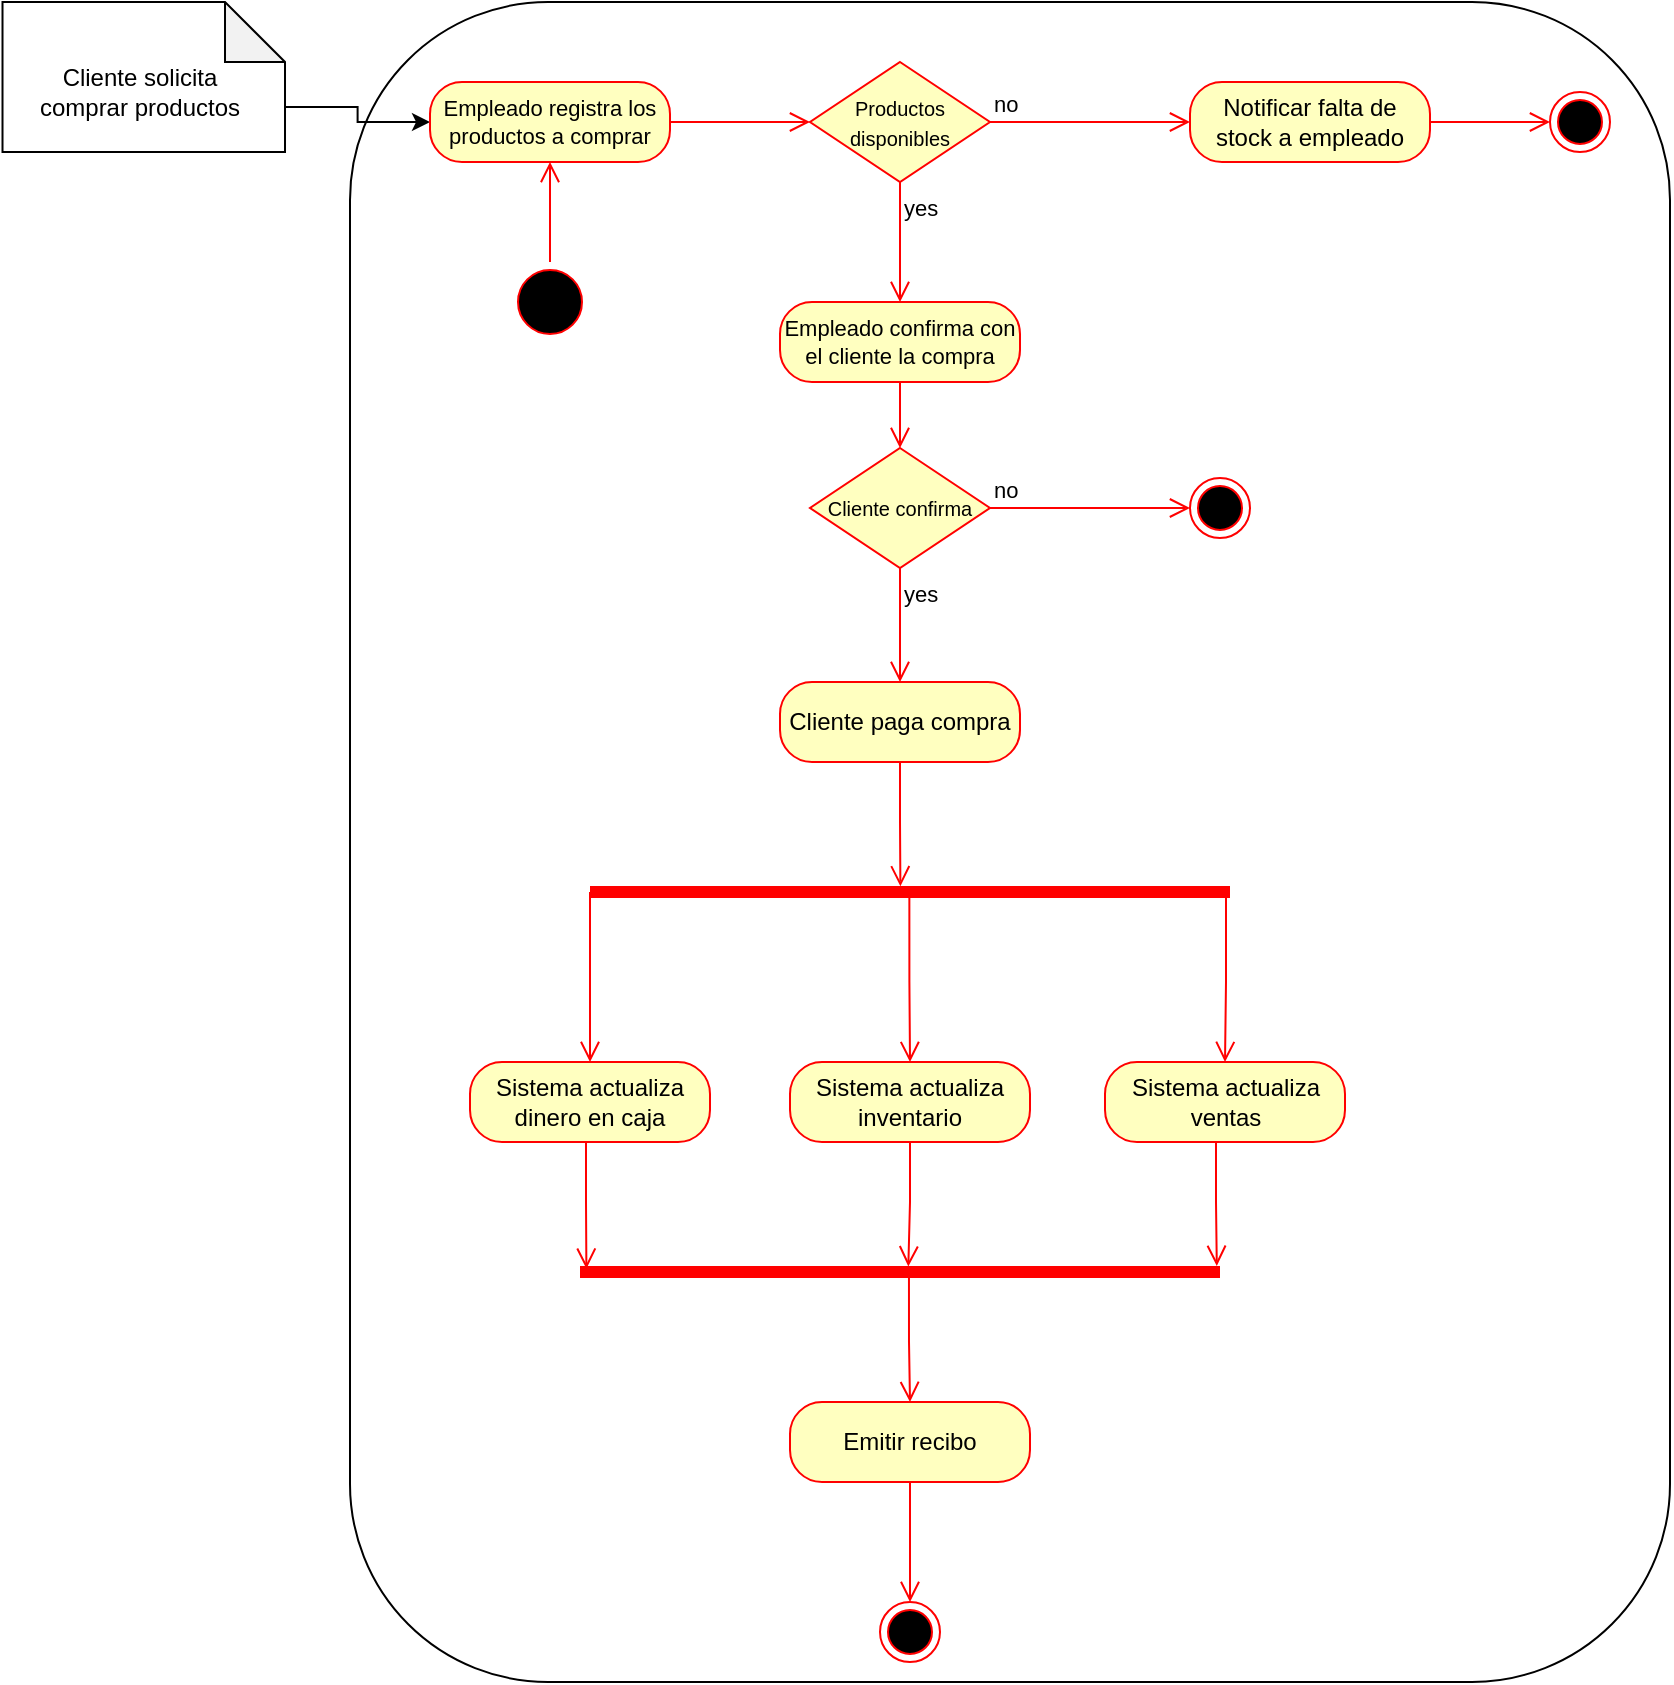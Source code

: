 <mxfile version="24.7.14">
  <diagram name="Page-1" id="e7e014a7-5840-1c2e-5031-d8a46d1fe8dd">
    <mxGraphModel dx="1990" dy="1079" grid="1" gridSize="10" guides="1" tooltips="1" connect="1" arrows="1" fold="1" page="1" pageScale="1" pageWidth="1169" pageHeight="826" background="none" math="0" shadow="0">
      <root>
        <mxCell id="0" />
        <mxCell id="1" parent="0" />
        <mxCell id="e4tIsMRB3juKGLobp1ze-86" value="" style="rounded=1;whiteSpace=wrap;html=1;fillColor=none;" vertex="1" parent="1">
          <mxGeometry x="280" y="130" width="660" height="840" as="geometry" />
        </mxCell>
        <mxCell id="e4tIsMRB3juKGLobp1ze-41" value="&lt;div style=&quot;&quot;&gt;&lt;br&gt;&lt;/div&gt;" style="shape=note;whiteSpace=wrap;html=1;backgroundOutline=1;darkOpacity=0.05;rotation=-90;flipH=0;flipV=1;textDirection=vertical-rl;align=center;" vertex="1" parent="1">
          <mxGeometry x="139.38" y="96.88" width="75" height="141.25" as="geometry" />
        </mxCell>
        <mxCell id="e4tIsMRB3juKGLobp1ze-42" value="" style="ellipse;html=1;shape=startState;fillColor=#000000;strokeColor=#ff0000;" vertex="1" parent="1">
          <mxGeometry x="360" y="260" width="40" height="40" as="geometry" />
        </mxCell>
        <mxCell id="e4tIsMRB3juKGLobp1ze-43" value="" style="edgeStyle=orthogonalEdgeStyle;html=1;verticalAlign=bottom;endArrow=open;endSize=8;strokeColor=#ff0000;rounded=0;entryX=0.5;entryY=1;entryDx=0;entryDy=0;" edge="1" source="e4tIsMRB3juKGLobp1ze-42" parent="1" target="e4tIsMRB3juKGLobp1ze-45">
          <mxGeometry relative="1" as="geometry">
            <mxPoint x="415" y="280" as="targetPoint" />
          </mxGeometry>
        </mxCell>
        <mxCell id="e4tIsMRB3juKGLobp1ze-87" style="edgeStyle=orthogonalEdgeStyle;rounded=0;orthogonalLoop=1;jettySize=auto;html=1;entryX=0;entryY=0.5;entryDx=0;entryDy=0;exitX=0;exitY=0;exitDx=22.5;exitDy=0;exitPerimeter=0;" edge="1" parent="1" source="e4tIsMRB3juKGLobp1ze-41" target="e4tIsMRB3juKGLobp1ze-45">
          <mxGeometry relative="1" as="geometry">
            <mxPoint x="290" y="100" as="targetPoint" />
          </mxGeometry>
        </mxCell>
        <mxCell id="e4tIsMRB3juKGLobp1ze-44" value="Cliente solicita comprar productos" style="text;html=1;align=center;verticalAlign=middle;whiteSpace=wrap;rounded=0;" vertex="1" parent="1">
          <mxGeometry x="120" y="160" width="110" height="30" as="geometry" />
        </mxCell>
        <mxCell id="e4tIsMRB3juKGLobp1ze-50" style="edgeStyle=orthogonalEdgeStyle;rounded=0;orthogonalLoop=1;jettySize=auto;html=1;exitX=1;exitY=0.5;exitDx=0;exitDy=0;entryX=0;entryY=0.5;entryDx=0;entryDy=0;strokeColor=#ff0000;align=left;verticalAlign=bottom;fontFamily=Helvetica;fontSize=11;fontColor=default;labelBackgroundColor=default;endArrow=open;endSize=8;" edge="1" parent="1" source="e4tIsMRB3juKGLobp1ze-45" target="e4tIsMRB3juKGLobp1ze-47">
          <mxGeometry relative="1" as="geometry" />
        </mxCell>
        <mxCell id="e4tIsMRB3juKGLobp1ze-45" value="Empleado registra los productos a comprar" style="rounded=1;whiteSpace=wrap;html=1;arcSize=40;fontColor=#000000;fillColor=#ffffc0;strokeColor=#ff0000;fontSize=11;" vertex="1" parent="1">
          <mxGeometry x="320" y="170" width="120" height="40" as="geometry" />
        </mxCell>
        <mxCell id="e4tIsMRB3juKGLobp1ze-47" value="&lt;font style=&quot;font-size: 10px;&quot;&gt;Productos disponibles&lt;/font&gt;" style="rhombus;whiteSpace=wrap;html=1;fontColor=#000000;fillColor=#ffffc0;strokeColor=#ff0000;" vertex="1" parent="1">
          <mxGeometry x="510" y="160" width="90" height="60" as="geometry" />
        </mxCell>
        <mxCell id="e4tIsMRB3juKGLobp1ze-48" value="no" style="edgeStyle=orthogonalEdgeStyle;html=1;align=left;verticalAlign=bottom;endArrow=open;endSize=8;strokeColor=#ff0000;rounded=0;entryX=0;entryY=0.5;entryDx=0;entryDy=0;" edge="1" source="e4tIsMRB3juKGLobp1ze-47" parent="1" target="e4tIsMRB3juKGLobp1ze-51">
          <mxGeometry x="-1" relative="1" as="geometry">
            <mxPoint x="690" y="200" as="targetPoint" />
          </mxGeometry>
        </mxCell>
        <mxCell id="e4tIsMRB3juKGLobp1ze-49" value="yes" style="edgeStyle=orthogonalEdgeStyle;html=1;align=left;verticalAlign=top;endArrow=open;endSize=8;strokeColor=#ff0000;rounded=0;entryX=0.5;entryY=0;entryDx=0;entryDy=0;" edge="1" source="e4tIsMRB3juKGLobp1ze-47" parent="1" target="e4tIsMRB3juKGLobp1ze-55">
          <mxGeometry x="-1" relative="1" as="geometry">
            <mxPoint x="550" y="280" as="targetPoint" />
          </mxGeometry>
        </mxCell>
        <mxCell id="e4tIsMRB3juKGLobp1ze-54" style="edgeStyle=orthogonalEdgeStyle;rounded=0;orthogonalLoop=1;jettySize=auto;html=1;exitX=1;exitY=0.5;exitDx=0;exitDy=0;strokeColor=#ff0000;align=left;verticalAlign=bottom;fontFamily=Helvetica;fontSize=11;fontColor=default;labelBackgroundColor=default;endArrow=open;endSize=8;" edge="1" parent="1" source="e4tIsMRB3juKGLobp1ze-51" target="e4tIsMRB3juKGLobp1ze-53">
          <mxGeometry relative="1" as="geometry" />
        </mxCell>
        <mxCell id="e4tIsMRB3juKGLobp1ze-51" value="Notificar falta de stock a empleado" style="rounded=1;whiteSpace=wrap;html=1;arcSize=40;fontColor=#000000;fillColor=#ffffc0;strokeColor=#ff0000;" vertex="1" parent="1">
          <mxGeometry x="700" y="170" width="120" height="40" as="geometry" />
        </mxCell>
        <mxCell id="e4tIsMRB3juKGLobp1ze-53" value="" style="ellipse;html=1;shape=endState;fillColor=#000000;strokeColor=#ff0000;" vertex="1" parent="1">
          <mxGeometry x="880" y="175" width="30" height="30" as="geometry" />
        </mxCell>
        <mxCell id="e4tIsMRB3juKGLobp1ze-61" style="edgeStyle=orthogonalEdgeStyle;rounded=0;orthogonalLoop=1;jettySize=auto;html=1;exitX=0.5;exitY=1;exitDx=0;exitDy=0;entryX=0.5;entryY=0;entryDx=0;entryDy=0;strokeColor=#ff0000;align=left;verticalAlign=bottom;fontFamily=Helvetica;fontSize=11;fontColor=default;labelBackgroundColor=default;endArrow=open;endSize=8;" edge="1" parent="1" source="e4tIsMRB3juKGLobp1ze-55" target="e4tIsMRB3juKGLobp1ze-58">
          <mxGeometry relative="1" as="geometry" />
        </mxCell>
        <mxCell id="e4tIsMRB3juKGLobp1ze-55" value="Empleado confirma con el cliente la compra" style="rounded=1;whiteSpace=wrap;html=1;arcSize=40;fontColor=#000000;fillColor=#ffffc0;strokeColor=#ff0000;fontSize=11;" vertex="1" parent="1">
          <mxGeometry x="495" y="280" width="120" height="40" as="geometry" />
        </mxCell>
        <mxCell id="e4tIsMRB3juKGLobp1ze-58" value="&lt;font style=&quot;font-size: 10px;&quot;&gt;Cliente confirma&lt;/font&gt;" style="rhombus;whiteSpace=wrap;html=1;fontColor=#000000;fillColor=#ffffc0;strokeColor=#ff0000;" vertex="1" parent="1">
          <mxGeometry x="510" y="353" width="90" height="60" as="geometry" />
        </mxCell>
        <mxCell id="e4tIsMRB3juKGLobp1ze-59" value="no" style="edgeStyle=orthogonalEdgeStyle;html=1;align=left;verticalAlign=bottom;endArrow=open;endSize=8;strokeColor=#ff0000;rounded=0;entryX=0;entryY=0.5;entryDx=0;entryDy=0;" edge="1" parent="1" source="e4tIsMRB3juKGLobp1ze-58" target="e4tIsMRB3juKGLobp1ze-62">
          <mxGeometry x="-1" relative="1" as="geometry">
            <mxPoint x="700" y="383" as="targetPoint" />
          </mxGeometry>
        </mxCell>
        <mxCell id="e4tIsMRB3juKGLobp1ze-60" value="yes" style="edgeStyle=orthogonalEdgeStyle;html=1;align=left;verticalAlign=top;endArrow=open;endSize=8;strokeColor=#ff0000;rounded=0;entryX=0.5;entryY=0;entryDx=0;entryDy=0;" edge="1" parent="1" source="e4tIsMRB3juKGLobp1ze-58" target="e4tIsMRB3juKGLobp1ze-63">
          <mxGeometry x="-1" relative="1" as="geometry">
            <mxPoint x="555" y="473" as="targetPoint" />
          </mxGeometry>
        </mxCell>
        <mxCell id="e4tIsMRB3juKGLobp1ze-62" value="" style="ellipse;html=1;shape=endState;fillColor=#000000;strokeColor=#ff0000;" vertex="1" parent="1">
          <mxGeometry x="700" y="368" width="30" height="30" as="geometry" />
        </mxCell>
        <mxCell id="e4tIsMRB3juKGLobp1ze-63" value="Cliente paga compra" style="rounded=1;whiteSpace=wrap;html=1;arcSize=40;fontColor=#000000;fillColor=#ffffc0;strokeColor=#ff0000;" vertex="1" parent="1">
          <mxGeometry x="495" y="470" width="120" height="40" as="geometry" />
        </mxCell>
        <mxCell id="e4tIsMRB3juKGLobp1ze-65" value="Sistema actualiza inventario" style="rounded=1;whiteSpace=wrap;html=1;arcSize=40;fontColor=#000000;fillColor=#ffffc0;strokeColor=#ff0000;" vertex="1" parent="1">
          <mxGeometry x="500" y="660" width="120" height="40" as="geometry" />
        </mxCell>
        <mxCell id="e4tIsMRB3juKGLobp1ze-66" value="Sistema actualiza ventas" style="rounded=1;whiteSpace=wrap;html=1;arcSize=40;fontColor=#000000;fillColor=#ffffc0;strokeColor=#ff0000;" vertex="1" parent="1">
          <mxGeometry x="657.5" y="660" width="120" height="40" as="geometry" />
        </mxCell>
        <mxCell id="e4tIsMRB3juKGLobp1ze-67" value="Sistema actualiza dinero en caja" style="rounded=1;whiteSpace=wrap;html=1;arcSize=40;fontColor=#000000;fillColor=#ffffc0;strokeColor=#ff0000;" vertex="1" parent="1">
          <mxGeometry x="340" y="660" width="120" height="40" as="geometry" />
        </mxCell>
        <mxCell id="e4tIsMRB3juKGLobp1ze-72" style="edgeStyle=orthogonalEdgeStyle;rounded=0;orthogonalLoop=1;jettySize=auto;html=1;exitX=0.5;exitY=1;exitDx=0;exitDy=0;entryX=0.5;entryY=0;entryDx=0;entryDy=0;strokeColor=#ff0000;align=left;verticalAlign=bottom;fontFamily=Helvetica;fontSize=11;fontColor=default;labelBackgroundColor=default;endArrow=open;endSize=8;" edge="1" parent="1" source="e4tIsMRB3juKGLobp1ze-68" target="e4tIsMRB3juKGLobp1ze-70">
          <mxGeometry relative="1" as="geometry" />
        </mxCell>
        <mxCell id="e4tIsMRB3juKGLobp1ze-68" value="Emitir recibo" style="rounded=1;whiteSpace=wrap;html=1;arcSize=40;fontColor=#000000;fillColor=#ffffc0;strokeColor=#ff0000;" vertex="1" parent="1">
          <mxGeometry x="500" y="830" width="120" height="40" as="geometry" />
        </mxCell>
        <mxCell id="e4tIsMRB3juKGLobp1ze-70" value="" style="ellipse;html=1;shape=endState;fillColor=#000000;strokeColor=#ff0000;" vertex="1" parent="1">
          <mxGeometry x="545" y="930" width="30" height="30" as="geometry" />
        </mxCell>
        <mxCell id="e4tIsMRB3juKGLobp1ze-77" style="edgeStyle=orthogonalEdgeStyle;rounded=0;orthogonalLoop=1;jettySize=auto;html=1;exitX=1;exitY=0.5;exitDx=0;exitDy=0;exitPerimeter=0;entryX=0.5;entryY=0;entryDx=0;entryDy=0;strokeColor=#ff0000;align=left;verticalAlign=bottom;fontFamily=Helvetica;fontSize=11;fontColor=default;labelBackgroundColor=default;endArrow=open;endSize=8;" edge="1" parent="1" source="e4tIsMRB3juKGLobp1ze-73" target="e4tIsMRB3juKGLobp1ze-66">
          <mxGeometry relative="1" as="geometry">
            <Array as="points">
              <mxPoint x="718" y="575" />
              <mxPoint x="718" y="620" />
            </Array>
          </mxGeometry>
        </mxCell>
        <mxCell id="e4tIsMRB3juKGLobp1ze-78" style="edgeStyle=orthogonalEdgeStyle;rounded=0;orthogonalLoop=1;jettySize=auto;html=1;exitX=0;exitY=0.5;exitDx=0;exitDy=0;exitPerimeter=0;entryX=0.5;entryY=0;entryDx=0;entryDy=0;strokeColor=#ff0000;align=left;verticalAlign=bottom;fontFamily=Helvetica;fontSize=11;fontColor=default;labelBackgroundColor=default;endArrow=open;endSize=8;" edge="1" parent="1" source="e4tIsMRB3juKGLobp1ze-73" target="e4tIsMRB3juKGLobp1ze-67">
          <mxGeometry relative="1" as="geometry">
            <Array as="points">
              <mxPoint x="400" y="660" />
            </Array>
          </mxGeometry>
        </mxCell>
        <mxCell id="e4tIsMRB3juKGLobp1ze-73" value="" style="shape=line;html=1;strokeWidth=6;strokeColor=#ff0000;" vertex="1" parent="1">
          <mxGeometry x="400" y="570" width="320" height="10" as="geometry" />
        </mxCell>
        <mxCell id="e4tIsMRB3juKGLobp1ze-74" value="" style="edgeStyle=orthogonalEdgeStyle;html=1;verticalAlign=bottom;endArrow=open;endSize=8;strokeColor=#ff0000;rounded=0;entryX=0.5;entryY=0;entryDx=0;entryDy=0;exitX=0.499;exitY=0.577;exitDx=0;exitDy=0;exitPerimeter=0;" edge="1" source="e4tIsMRB3juKGLobp1ze-73" parent="1" target="e4tIsMRB3juKGLobp1ze-65">
          <mxGeometry relative="1" as="geometry">
            <mxPoint x="560" y="600" as="targetPoint" />
          </mxGeometry>
        </mxCell>
        <mxCell id="e4tIsMRB3juKGLobp1ze-76" style="edgeStyle=orthogonalEdgeStyle;rounded=0;orthogonalLoop=1;jettySize=auto;html=1;exitX=0.5;exitY=1;exitDx=0;exitDy=0;entryX=0.485;entryY=0.216;entryDx=0;entryDy=0;entryPerimeter=0;strokeColor=#ff0000;align=left;verticalAlign=bottom;fontFamily=Helvetica;fontSize=11;fontColor=default;labelBackgroundColor=default;endArrow=open;endSize=8;" edge="1" parent="1" source="e4tIsMRB3juKGLobp1ze-63" target="e4tIsMRB3juKGLobp1ze-73">
          <mxGeometry relative="1" as="geometry" />
        </mxCell>
        <mxCell id="e4tIsMRB3juKGLobp1ze-80" style="edgeStyle=orthogonalEdgeStyle;rounded=0;orthogonalLoop=1;jettySize=auto;html=1;exitX=0.5;exitY=1;exitDx=0;exitDy=0;entryX=0.01;entryY=0.333;entryDx=0;entryDy=0;strokeColor=#ff0000;align=left;verticalAlign=bottom;fontFamily=Helvetica;fontSize=11;fontColor=default;labelBackgroundColor=default;endArrow=open;endSize=8;entryPerimeter=0;" edge="1" parent="1" source="e4tIsMRB3juKGLobp1ze-67" target="e4tIsMRB3juKGLobp1ze-81">
          <mxGeometry relative="1" as="geometry">
            <mxPoint x="400" y="850" as="targetPoint" />
            <Array as="points">
              <mxPoint x="398" y="700" />
              <mxPoint x="398" y="730" />
            </Array>
          </mxGeometry>
        </mxCell>
        <mxCell id="e4tIsMRB3juKGLobp1ze-81" value="" style="shape=line;html=1;strokeWidth=6;strokeColor=#ff0000;" vertex="1" parent="1">
          <mxGeometry x="395" y="760" width="320" height="10" as="geometry" />
        </mxCell>
        <mxCell id="e4tIsMRB3juKGLobp1ze-82" value="" style="edgeStyle=orthogonalEdgeStyle;html=1;verticalAlign=bottom;endArrow=open;endSize=8;strokeColor=#ff0000;rounded=0;entryX=0.5;entryY=0;entryDx=0;entryDy=0;exitX=0.514;exitY=0.68;exitDx=0;exitDy=0;exitPerimeter=0;" edge="1" parent="1" source="e4tIsMRB3juKGLobp1ze-81" target="e4tIsMRB3juKGLobp1ze-68">
          <mxGeometry relative="1" as="geometry">
            <mxPoint x="560" y="850" as="targetPoint" />
          </mxGeometry>
        </mxCell>
        <mxCell id="e4tIsMRB3juKGLobp1ze-84" style="edgeStyle=orthogonalEdgeStyle;rounded=0;orthogonalLoop=1;jettySize=auto;html=1;exitX=0.5;exitY=1;exitDx=0;exitDy=0;entryX=0.513;entryY=0.222;entryDx=0;entryDy=0;entryPerimeter=0;strokeColor=#ff0000;align=left;verticalAlign=bottom;fontFamily=Helvetica;fontSize=11;fontColor=default;labelBackgroundColor=default;endArrow=open;endSize=8;" edge="1" parent="1" source="e4tIsMRB3juKGLobp1ze-65" target="e4tIsMRB3juKGLobp1ze-81">
          <mxGeometry relative="1" as="geometry" />
        </mxCell>
        <mxCell id="e4tIsMRB3juKGLobp1ze-85" style="edgeStyle=orthogonalEdgeStyle;rounded=0;orthogonalLoop=1;jettySize=auto;html=1;exitX=0.5;exitY=1;exitDx=0;exitDy=0;entryX=0.995;entryY=0.194;entryDx=0;entryDy=0;entryPerimeter=0;strokeColor=#ff0000;align=left;verticalAlign=bottom;fontFamily=Helvetica;fontSize=11;fontColor=default;labelBackgroundColor=default;endArrow=open;endSize=8;" edge="1" parent="1" source="e4tIsMRB3juKGLobp1ze-66" target="e4tIsMRB3juKGLobp1ze-81">
          <mxGeometry relative="1" as="geometry">
            <Array as="points">
              <mxPoint x="713" y="700" />
              <mxPoint x="713" y="730" />
              <mxPoint x="713" y="730" />
            </Array>
          </mxGeometry>
        </mxCell>
      </root>
    </mxGraphModel>
  </diagram>
</mxfile>
